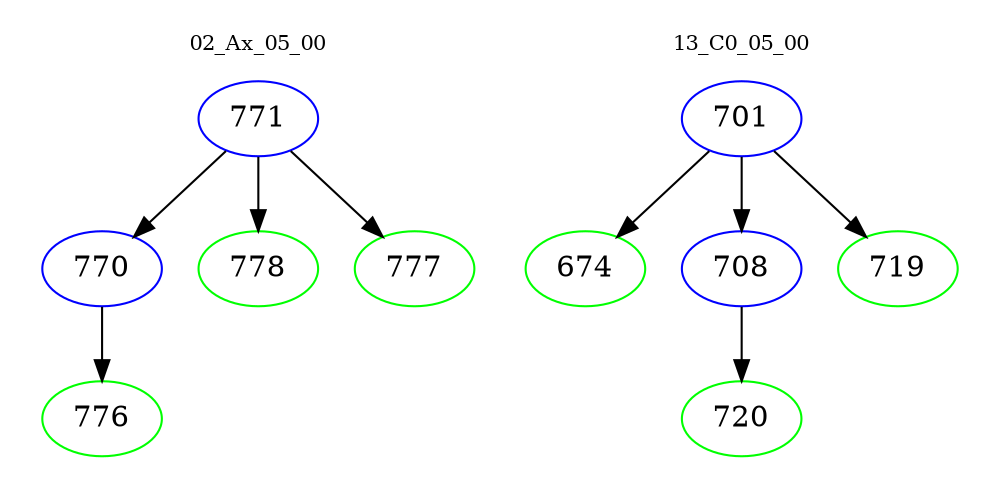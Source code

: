 digraph{
subgraph cluster_0 {
color = white
label = "02_Ax_05_00";
fontsize=10;
T0_771 [label="771", color="blue"]
T0_771 -> T0_770 [color="black"]
T0_770 [label="770", color="blue"]
T0_770 -> T0_776 [color="black"]
T0_776 [label="776", color="green"]
T0_771 -> T0_778 [color="black"]
T0_778 [label="778", color="green"]
T0_771 -> T0_777 [color="black"]
T0_777 [label="777", color="green"]
}
subgraph cluster_1 {
color = white
label = "13_C0_05_00";
fontsize=10;
T1_701 [label="701", color="blue"]
T1_701 -> T1_674 [color="black"]
T1_674 [label="674", color="green"]
T1_701 -> T1_708 [color="black"]
T1_708 [label="708", color="blue"]
T1_708 -> T1_720 [color="black"]
T1_720 [label="720", color="green"]
T1_701 -> T1_719 [color="black"]
T1_719 [label="719", color="green"]
}
}
